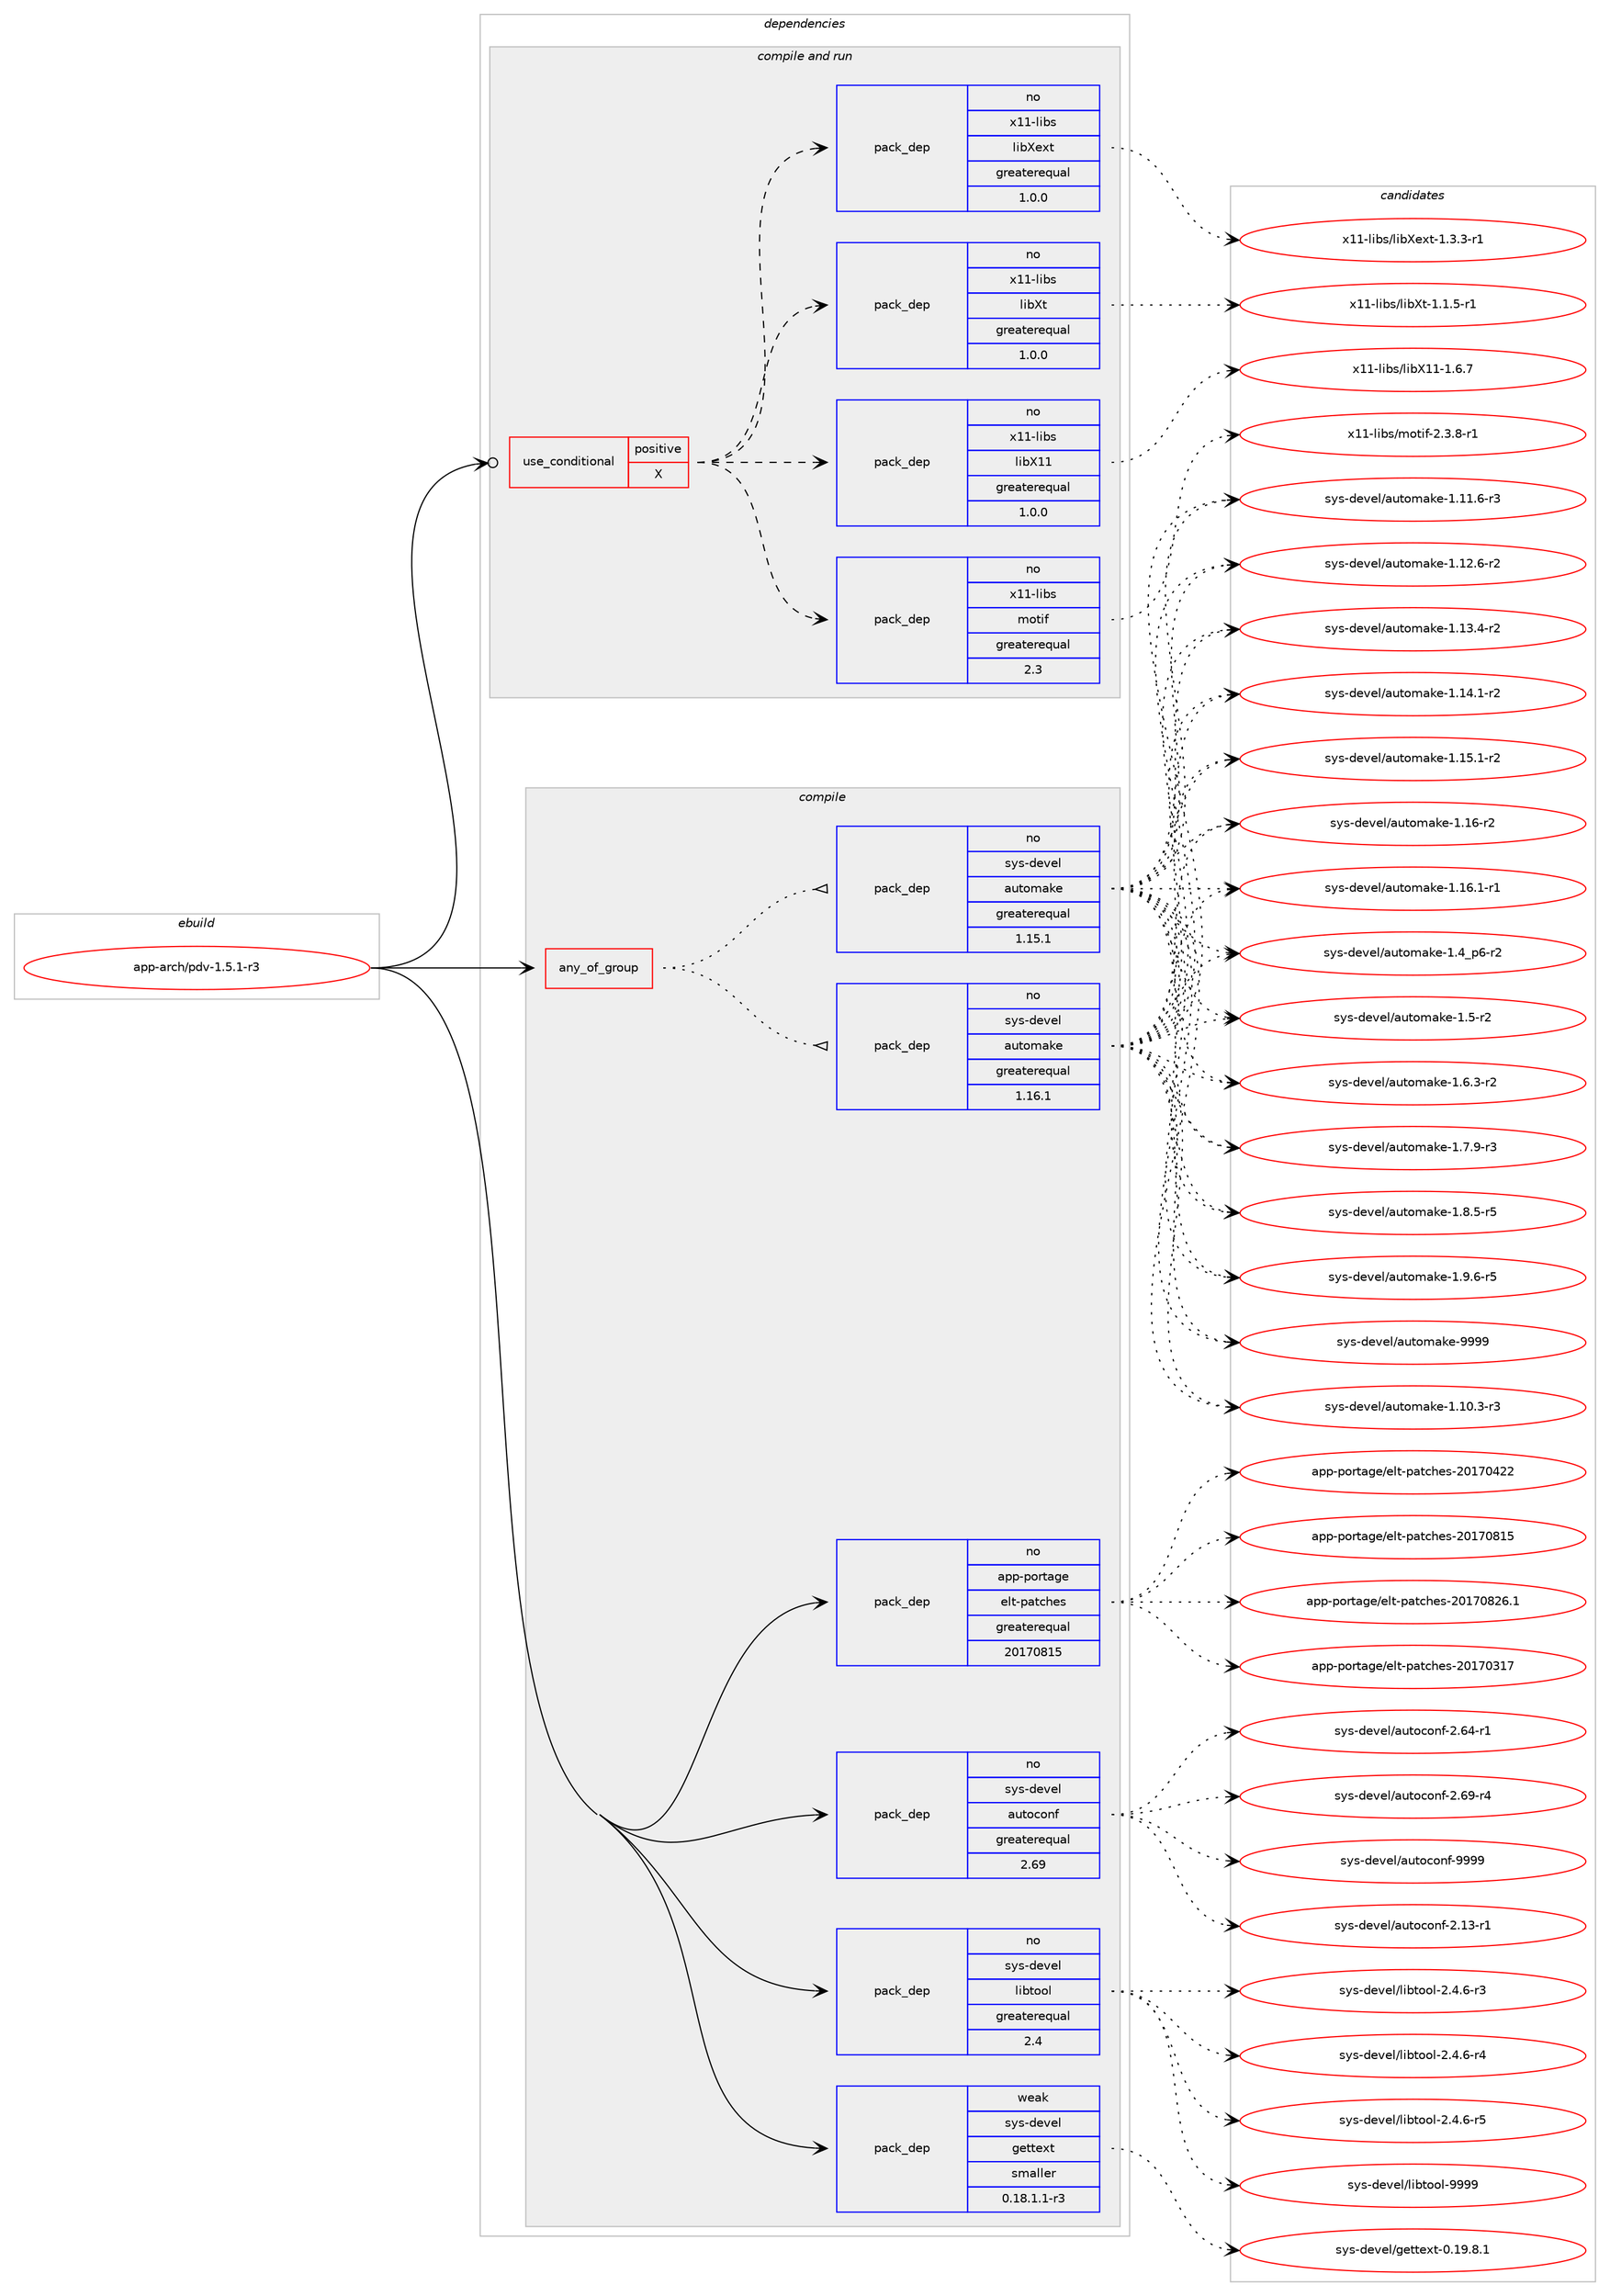 digraph prolog {

# *************
# Graph options
# *************

newrank=true;
concentrate=true;
compound=true;
graph [rankdir=LR,fontname=Helvetica,fontsize=10,ranksep=1.5];#, ranksep=2.5, nodesep=0.2];
edge  [arrowhead=vee];
node  [fontname=Helvetica,fontsize=10];

# **********
# The ebuild
# **********

subgraph cluster_leftcol {
color=gray;
rank=same;
label=<<i>ebuild</i>>;
id [label="app-arch/pdv-1.5.1-r3", color=red, width=4, href="../app-arch/pdv-1.5.1-r3.svg"];
}

# ****************
# The dependencies
# ****************

subgraph cluster_midcol {
color=gray;
label=<<i>dependencies</i>>;
subgraph cluster_compile {
fillcolor="#eeeeee";
style=filled;
label=<<i>compile</i>>;
subgraph any19209 {
dependency1271476 [label=<<TABLE BORDER="0" CELLBORDER="1" CELLSPACING="0" CELLPADDING="4"><TR><TD CELLPADDING="10">any_of_group</TD></TR></TABLE>>, shape=none, color=red];subgraph pack905141 {
dependency1271477 [label=<<TABLE BORDER="0" CELLBORDER="1" CELLSPACING="0" CELLPADDING="4" WIDTH="220"><TR><TD ROWSPAN="6" CELLPADDING="30">pack_dep</TD></TR><TR><TD WIDTH="110">no</TD></TR><TR><TD>sys-devel</TD></TR><TR><TD>automake</TD></TR><TR><TD>greaterequal</TD></TR><TR><TD>1.16.1</TD></TR></TABLE>>, shape=none, color=blue];
}
dependency1271476:e -> dependency1271477:w [weight=20,style="dotted",arrowhead="oinv"];
subgraph pack905142 {
dependency1271478 [label=<<TABLE BORDER="0" CELLBORDER="1" CELLSPACING="0" CELLPADDING="4" WIDTH="220"><TR><TD ROWSPAN="6" CELLPADDING="30">pack_dep</TD></TR><TR><TD WIDTH="110">no</TD></TR><TR><TD>sys-devel</TD></TR><TR><TD>automake</TD></TR><TR><TD>greaterequal</TD></TR><TR><TD>1.15.1</TD></TR></TABLE>>, shape=none, color=blue];
}
dependency1271476:e -> dependency1271478:w [weight=20,style="dotted",arrowhead="oinv"];
}
id:e -> dependency1271476:w [weight=20,style="solid",arrowhead="vee"];
subgraph pack905143 {
dependency1271479 [label=<<TABLE BORDER="0" CELLBORDER="1" CELLSPACING="0" CELLPADDING="4" WIDTH="220"><TR><TD ROWSPAN="6" CELLPADDING="30">pack_dep</TD></TR><TR><TD WIDTH="110">no</TD></TR><TR><TD>app-portage</TD></TR><TR><TD>elt-patches</TD></TR><TR><TD>greaterequal</TD></TR><TR><TD>20170815</TD></TR></TABLE>>, shape=none, color=blue];
}
id:e -> dependency1271479:w [weight=20,style="solid",arrowhead="vee"];
subgraph pack905144 {
dependency1271480 [label=<<TABLE BORDER="0" CELLBORDER="1" CELLSPACING="0" CELLPADDING="4" WIDTH="220"><TR><TD ROWSPAN="6" CELLPADDING="30">pack_dep</TD></TR><TR><TD WIDTH="110">no</TD></TR><TR><TD>sys-devel</TD></TR><TR><TD>autoconf</TD></TR><TR><TD>greaterequal</TD></TR><TR><TD>2.69</TD></TR></TABLE>>, shape=none, color=blue];
}
id:e -> dependency1271480:w [weight=20,style="solid",arrowhead="vee"];
subgraph pack905145 {
dependency1271481 [label=<<TABLE BORDER="0" CELLBORDER="1" CELLSPACING="0" CELLPADDING="4" WIDTH="220"><TR><TD ROWSPAN="6" CELLPADDING="30">pack_dep</TD></TR><TR><TD WIDTH="110">no</TD></TR><TR><TD>sys-devel</TD></TR><TR><TD>libtool</TD></TR><TR><TD>greaterequal</TD></TR><TR><TD>2.4</TD></TR></TABLE>>, shape=none, color=blue];
}
id:e -> dependency1271481:w [weight=20,style="solid",arrowhead="vee"];
subgraph pack905146 {
dependency1271482 [label=<<TABLE BORDER="0" CELLBORDER="1" CELLSPACING="0" CELLPADDING="4" WIDTH="220"><TR><TD ROWSPAN="6" CELLPADDING="30">pack_dep</TD></TR><TR><TD WIDTH="110">weak</TD></TR><TR><TD>sys-devel</TD></TR><TR><TD>gettext</TD></TR><TR><TD>smaller</TD></TR><TR><TD>0.18.1.1-r3</TD></TR></TABLE>>, shape=none, color=blue];
}
id:e -> dependency1271482:w [weight=20,style="solid",arrowhead="vee"];
}
subgraph cluster_compileandrun {
fillcolor="#eeeeee";
style=filled;
label=<<i>compile and run</i>>;
subgraph cond346605 {
dependency1271483 [label=<<TABLE BORDER="0" CELLBORDER="1" CELLSPACING="0" CELLPADDING="4"><TR><TD ROWSPAN="3" CELLPADDING="10">use_conditional</TD></TR><TR><TD>positive</TD></TR><TR><TD>X</TD></TR></TABLE>>, shape=none, color=red];
subgraph pack905147 {
dependency1271484 [label=<<TABLE BORDER="0" CELLBORDER="1" CELLSPACING="0" CELLPADDING="4" WIDTH="220"><TR><TD ROWSPAN="6" CELLPADDING="30">pack_dep</TD></TR><TR><TD WIDTH="110">no</TD></TR><TR><TD>x11-libs</TD></TR><TR><TD>motif</TD></TR><TR><TD>greaterequal</TD></TR><TR><TD>2.3</TD></TR></TABLE>>, shape=none, color=blue];
}
dependency1271483:e -> dependency1271484:w [weight=20,style="dashed",arrowhead="vee"];
subgraph pack905148 {
dependency1271485 [label=<<TABLE BORDER="0" CELLBORDER="1" CELLSPACING="0" CELLPADDING="4" WIDTH="220"><TR><TD ROWSPAN="6" CELLPADDING="30">pack_dep</TD></TR><TR><TD WIDTH="110">no</TD></TR><TR><TD>x11-libs</TD></TR><TR><TD>libX11</TD></TR><TR><TD>greaterequal</TD></TR><TR><TD>1.0.0</TD></TR></TABLE>>, shape=none, color=blue];
}
dependency1271483:e -> dependency1271485:w [weight=20,style="dashed",arrowhead="vee"];
subgraph pack905149 {
dependency1271486 [label=<<TABLE BORDER="0" CELLBORDER="1" CELLSPACING="0" CELLPADDING="4" WIDTH="220"><TR><TD ROWSPAN="6" CELLPADDING="30">pack_dep</TD></TR><TR><TD WIDTH="110">no</TD></TR><TR><TD>x11-libs</TD></TR><TR><TD>libXt</TD></TR><TR><TD>greaterequal</TD></TR><TR><TD>1.0.0</TD></TR></TABLE>>, shape=none, color=blue];
}
dependency1271483:e -> dependency1271486:w [weight=20,style="dashed",arrowhead="vee"];
subgraph pack905150 {
dependency1271487 [label=<<TABLE BORDER="0" CELLBORDER="1" CELLSPACING="0" CELLPADDING="4" WIDTH="220"><TR><TD ROWSPAN="6" CELLPADDING="30">pack_dep</TD></TR><TR><TD WIDTH="110">no</TD></TR><TR><TD>x11-libs</TD></TR><TR><TD>libXext</TD></TR><TR><TD>greaterequal</TD></TR><TR><TD>1.0.0</TD></TR></TABLE>>, shape=none, color=blue];
}
dependency1271483:e -> dependency1271487:w [weight=20,style="dashed",arrowhead="vee"];
}
id:e -> dependency1271483:w [weight=20,style="solid",arrowhead="odotvee"];
}
subgraph cluster_run {
fillcolor="#eeeeee";
style=filled;
label=<<i>run</i>>;
}
}

# **************
# The candidates
# **************

subgraph cluster_choices {
rank=same;
color=gray;
label=<<i>candidates</i>>;

subgraph choice905141 {
color=black;
nodesep=1;
choice11512111545100101118101108479711711611110997107101454946494846514511451 [label="sys-devel/automake-1.10.3-r3", color=red, width=4,href="../sys-devel/automake-1.10.3-r3.svg"];
choice11512111545100101118101108479711711611110997107101454946494946544511451 [label="sys-devel/automake-1.11.6-r3", color=red, width=4,href="../sys-devel/automake-1.11.6-r3.svg"];
choice11512111545100101118101108479711711611110997107101454946495046544511450 [label="sys-devel/automake-1.12.6-r2", color=red, width=4,href="../sys-devel/automake-1.12.6-r2.svg"];
choice11512111545100101118101108479711711611110997107101454946495146524511450 [label="sys-devel/automake-1.13.4-r2", color=red, width=4,href="../sys-devel/automake-1.13.4-r2.svg"];
choice11512111545100101118101108479711711611110997107101454946495246494511450 [label="sys-devel/automake-1.14.1-r2", color=red, width=4,href="../sys-devel/automake-1.14.1-r2.svg"];
choice11512111545100101118101108479711711611110997107101454946495346494511450 [label="sys-devel/automake-1.15.1-r2", color=red, width=4,href="../sys-devel/automake-1.15.1-r2.svg"];
choice1151211154510010111810110847971171161111099710710145494649544511450 [label="sys-devel/automake-1.16-r2", color=red, width=4,href="../sys-devel/automake-1.16-r2.svg"];
choice11512111545100101118101108479711711611110997107101454946495446494511449 [label="sys-devel/automake-1.16.1-r1", color=red, width=4,href="../sys-devel/automake-1.16.1-r1.svg"];
choice115121115451001011181011084797117116111109971071014549465295112544511450 [label="sys-devel/automake-1.4_p6-r2", color=red, width=4,href="../sys-devel/automake-1.4_p6-r2.svg"];
choice11512111545100101118101108479711711611110997107101454946534511450 [label="sys-devel/automake-1.5-r2", color=red, width=4,href="../sys-devel/automake-1.5-r2.svg"];
choice115121115451001011181011084797117116111109971071014549465446514511450 [label="sys-devel/automake-1.6.3-r2", color=red, width=4,href="../sys-devel/automake-1.6.3-r2.svg"];
choice115121115451001011181011084797117116111109971071014549465546574511451 [label="sys-devel/automake-1.7.9-r3", color=red, width=4,href="../sys-devel/automake-1.7.9-r3.svg"];
choice115121115451001011181011084797117116111109971071014549465646534511453 [label="sys-devel/automake-1.8.5-r5", color=red, width=4,href="../sys-devel/automake-1.8.5-r5.svg"];
choice115121115451001011181011084797117116111109971071014549465746544511453 [label="sys-devel/automake-1.9.6-r5", color=red, width=4,href="../sys-devel/automake-1.9.6-r5.svg"];
choice115121115451001011181011084797117116111109971071014557575757 [label="sys-devel/automake-9999", color=red, width=4,href="../sys-devel/automake-9999.svg"];
dependency1271477:e -> choice11512111545100101118101108479711711611110997107101454946494846514511451:w [style=dotted,weight="100"];
dependency1271477:e -> choice11512111545100101118101108479711711611110997107101454946494946544511451:w [style=dotted,weight="100"];
dependency1271477:e -> choice11512111545100101118101108479711711611110997107101454946495046544511450:w [style=dotted,weight="100"];
dependency1271477:e -> choice11512111545100101118101108479711711611110997107101454946495146524511450:w [style=dotted,weight="100"];
dependency1271477:e -> choice11512111545100101118101108479711711611110997107101454946495246494511450:w [style=dotted,weight="100"];
dependency1271477:e -> choice11512111545100101118101108479711711611110997107101454946495346494511450:w [style=dotted,weight="100"];
dependency1271477:e -> choice1151211154510010111810110847971171161111099710710145494649544511450:w [style=dotted,weight="100"];
dependency1271477:e -> choice11512111545100101118101108479711711611110997107101454946495446494511449:w [style=dotted,weight="100"];
dependency1271477:e -> choice115121115451001011181011084797117116111109971071014549465295112544511450:w [style=dotted,weight="100"];
dependency1271477:e -> choice11512111545100101118101108479711711611110997107101454946534511450:w [style=dotted,weight="100"];
dependency1271477:e -> choice115121115451001011181011084797117116111109971071014549465446514511450:w [style=dotted,weight="100"];
dependency1271477:e -> choice115121115451001011181011084797117116111109971071014549465546574511451:w [style=dotted,weight="100"];
dependency1271477:e -> choice115121115451001011181011084797117116111109971071014549465646534511453:w [style=dotted,weight="100"];
dependency1271477:e -> choice115121115451001011181011084797117116111109971071014549465746544511453:w [style=dotted,weight="100"];
dependency1271477:e -> choice115121115451001011181011084797117116111109971071014557575757:w [style=dotted,weight="100"];
}
subgraph choice905142 {
color=black;
nodesep=1;
choice11512111545100101118101108479711711611110997107101454946494846514511451 [label="sys-devel/automake-1.10.3-r3", color=red, width=4,href="../sys-devel/automake-1.10.3-r3.svg"];
choice11512111545100101118101108479711711611110997107101454946494946544511451 [label="sys-devel/automake-1.11.6-r3", color=red, width=4,href="../sys-devel/automake-1.11.6-r3.svg"];
choice11512111545100101118101108479711711611110997107101454946495046544511450 [label="sys-devel/automake-1.12.6-r2", color=red, width=4,href="../sys-devel/automake-1.12.6-r2.svg"];
choice11512111545100101118101108479711711611110997107101454946495146524511450 [label="sys-devel/automake-1.13.4-r2", color=red, width=4,href="../sys-devel/automake-1.13.4-r2.svg"];
choice11512111545100101118101108479711711611110997107101454946495246494511450 [label="sys-devel/automake-1.14.1-r2", color=red, width=4,href="../sys-devel/automake-1.14.1-r2.svg"];
choice11512111545100101118101108479711711611110997107101454946495346494511450 [label="sys-devel/automake-1.15.1-r2", color=red, width=4,href="../sys-devel/automake-1.15.1-r2.svg"];
choice1151211154510010111810110847971171161111099710710145494649544511450 [label="sys-devel/automake-1.16-r2", color=red, width=4,href="../sys-devel/automake-1.16-r2.svg"];
choice11512111545100101118101108479711711611110997107101454946495446494511449 [label="sys-devel/automake-1.16.1-r1", color=red, width=4,href="../sys-devel/automake-1.16.1-r1.svg"];
choice115121115451001011181011084797117116111109971071014549465295112544511450 [label="sys-devel/automake-1.4_p6-r2", color=red, width=4,href="../sys-devel/automake-1.4_p6-r2.svg"];
choice11512111545100101118101108479711711611110997107101454946534511450 [label="sys-devel/automake-1.5-r2", color=red, width=4,href="../sys-devel/automake-1.5-r2.svg"];
choice115121115451001011181011084797117116111109971071014549465446514511450 [label="sys-devel/automake-1.6.3-r2", color=red, width=4,href="../sys-devel/automake-1.6.3-r2.svg"];
choice115121115451001011181011084797117116111109971071014549465546574511451 [label="sys-devel/automake-1.7.9-r3", color=red, width=4,href="../sys-devel/automake-1.7.9-r3.svg"];
choice115121115451001011181011084797117116111109971071014549465646534511453 [label="sys-devel/automake-1.8.5-r5", color=red, width=4,href="../sys-devel/automake-1.8.5-r5.svg"];
choice115121115451001011181011084797117116111109971071014549465746544511453 [label="sys-devel/automake-1.9.6-r5", color=red, width=4,href="../sys-devel/automake-1.9.6-r5.svg"];
choice115121115451001011181011084797117116111109971071014557575757 [label="sys-devel/automake-9999", color=red, width=4,href="../sys-devel/automake-9999.svg"];
dependency1271478:e -> choice11512111545100101118101108479711711611110997107101454946494846514511451:w [style=dotted,weight="100"];
dependency1271478:e -> choice11512111545100101118101108479711711611110997107101454946494946544511451:w [style=dotted,weight="100"];
dependency1271478:e -> choice11512111545100101118101108479711711611110997107101454946495046544511450:w [style=dotted,weight="100"];
dependency1271478:e -> choice11512111545100101118101108479711711611110997107101454946495146524511450:w [style=dotted,weight="100"];
dependency1271478:e -> choice11512111545100101118101108479711711611110997107101454946495246494511450:w [style=dotted,weight="100"];
dependency1271478:e -> choice11512111545100101118101108479711711611110997107101454946495346494511450:w [style=dotted,weight="100"];
dependency1271478:e -> choice1151211154510010111810110847971171161111099710710145494649544511450:w [style=dotted,weight="100"];
dependency1271478:e -> choice11512111545100101118101108479711711611110997107101454946495446494511449:w [style=dotted,weight="100"];
dependency1271478:e -> choice115121115451001011181011084797117116111109971071014549465295112544511450:w [style=dotted,weight="100"];
dependency1271478:e -> choice11512111545100101118101108479711711611110997107101454946534511450:w [style=dotted,weight="100"];
dependency1271478:e -> choice115121115451001011181011084797117116111109971071014549465446514511450:w [style=dotted,weight="100"];
dependency1271478:e -> choice115121115451001011181011084797117116111109971071014549465546574511451:w [style=dotted,weight="100"];
dependency1271478:e -> choice115121115451001011181011084797117116111109971071014549465646534511453:w [style=dotted,weight="100"];
dependency1271478:e -> choice115121115451001011181011084797117116111109971071014549465746544511453:w [style=dotted,weight="100"];
dependency1271478:e -> choice115121115451001011181011084797117116111109971071014557575757:w [style=dotted,weight="100"];
}
subgraph choice905143 {
color=black;
nodesep=1;
choice97112112451121111141169710310147101108116451129711699104101115455048495548514955 [label="app-portage/elt-patches-20170317", color=red, width=4,href="../app-portage/elt-patches-20170317.svg"];
choice97112112451121111141169710310147101108116451129711699104101115455048495548525050 [label="app-portage/elt-patches-20170422", color=red, width=4,href="../app-portage/elt-patches-20170422.svg"];
choice97112112451121111141169710310147101108116451129711699104101115455048495548564953 [label="app-portage/elt-patches-20170815", color=red, width=4,href="../app-portage/elt-patches-20170815.svg"];
choice971121124511211111411697103101471011081164511297116991041011154550484955485650544649 [label="app-portage/elt-patches-20170826.1", color=red, width=4,href="../app-portage/elt-patches-20170826.1.svg"];
dependency1271479:e -> choice97112112451121111141169710310147101108116451129711699104101115455048495548514955:w [style=dotted,weight="100"];
dependency1271479:e -> choice97112112451121111141169710310147101108116451129711699104101115455048495548525050:w [style=dotted,weight="100"];
dependency1271479:e -> choice97112112451121111141169710310147101108116451129711699104101115455048495548564953:w [style=dotted,weight="100"];
dependency1271479:e -> choice971121124511211111411697103101471011081164511297116991041011154550484955485650544649:w [style=dotted,weight="100"];
}
subgraph choice905144 {
color=black;
nodesep=1;
choice1151211154510010111810110847971171161119911111010245504649514511449 [label="sys-devel/autoconf-2.13-r1", color=red, width=4,href="../sys-devel/autoconf-2.13-r1.svg"];
choice1151211154510010111810110847971171161119911111010245504654524511449 [label="sys-devel/autoconf-2.64-r1", color=red, width=4,href="../sys-devel/autoconf-2.64-r1.svg"];
choice1151211154510010111810110847971171161119911111010245504654574511452 [label="sys-devel/autoconf-2.69-r4", color=red, width=4,href="../sys-devel/autoconf-2.69-r4.svg"];
choice115121115451001011181011084797117116111991111101024557575757 [label="sys-devel/autoconf-9999", color=red, width=4,href="../sys-devel/autoconf-9999.svg"];
dependency1271480:e -> choice1151211154510010111810110847971171161119911111010245504649514511449:w [style=dotted,weight="100"];
dependency1271480:e -> choice1151211154510010111810110847971171161119911111010245504654524511449:w [style=dotted,weight="100"];
dependency1271480:e -> choice1151211154510010111810110847971171161119911111010245504654574511452:w [style=dotted,weight="100"];
dependency1271480:e -> choice115121115451001011181011084797117116111991111101024557575757:w [style=dotted,weight="100"];
}
subgraph choice905145 {
color=black;
nodesep=1;
choice1151211154510010111810110847108105981161111111084550465246544511451 [label="sys-devel/libtool-2.4.6-r3", color=red, width=4,href="../sys-devel/libtool-2.4.6-r3.svg"];
choice1151211154510010111810110847108105981161111111084550465246544511452 [label="sys-devel/libtool-2.4.6-r4", color=red, width=4,href="../sys-devel/libtool-2.4.6-r4.svg"];
choice1151211154510010111810110847108105981161111111084550465246544511453 [label="sys-devel/libtool-2.4.6-r5", color=red, width=4,href="../sys-devel/libtool-2.4.6-r5.svg"];
choice1151211154510010111810110847108105981161111111084557575757 [label="sys-devel/libtool-9999", color=red, width=4,href="../sys-devel/libtool-9999.svg"];
dependency1271481:e -> choice1151211154510010111810110847108105981161111111084550465246544511451:w [style=dotted,weight="100"];
dependency1271481:e -> choice1151211154510010111810110847108105981161111111084550465246544511452:w [style=dotted,weight="100"];
dependency1271481:e -> choice1151211154510010111810110847108105981161111111084550465246544511453:w [style=dotted,weight="100"];
dependency1271481:e -> choice1151211154510010111810110847108105981161111111084557575757:w [style=dotted,weight="100"];
}
subgraph choice905146 {
color=black;
nodesep=1;
choice1151211154510010111810110847103101116116101120116454846495746564649 [label="sys-devel/gettext-0.19.8.1", color=red, width=4,href="../sys-devel/gettext-0.19.8.1.svg"];
dependency1271482:e -> choice1151211154510010111810110847103101116116101120116454846495746564649:w [style=dotted,weight="100"];
}
subgraph choice905147 {
color=black;
nodesep=1;
choice12049494510810598115471091111161051024550465146564511449 [label="x11-libs/motif-2.3.8-r1", color=red, width=4,href="../x11-libs/motif-2.3.8-r1.svg"];
dependency1271484:e -> choice12049494510810598115471091111161051024550465146564511449:w [style=dotted,weight="100"];
}
subgraph choice905148 {
color=black;
nodesep=1;
choice120494945108105981154710810598884949454946544655 [label="x11-libs/libX11-1.6.7", color=red, width=4,href="../x11-libs/libX11-1.6.7.svg"];
dependency1271485:e -> choice120494945108105981154710810598884949454946544655:w [style=dotted,weight="100"];
}
subgraph choice905149 {
color=black;
nodesep=1;
choice120494945108105981154710810598881164549464946534511449 [label="x11-libs/libXt-1.1.5-r1", color=red, width=4,href="../x11-libs/libXt-1.1.5-r1.svg"];
dependency1271486:e -> choice120494945108105981154710810598881164549464946534511449:w [style=dotted,weight="100"];
}
subgraph choice905150 {
color=black;
nodesep=1;
choice120494945108105981154710810598881011201164549465146514511449 [label="x11-libs/libXext-1.3.3-r1", color=red, width=4,href="../x11-libs/libXext-1.3.3-r1.svg"];
dependency1271487:e -> choice120494945108105981154710810598881011201164549465146514511449:w [style=dotted,weight="100"];
}
}

}

